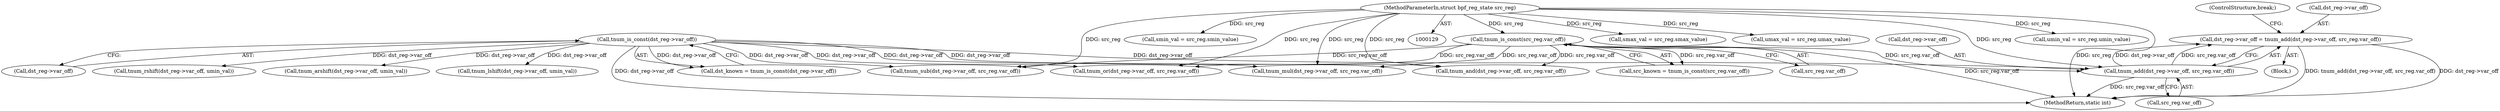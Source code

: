 digraph "0_linux_b799207e1e1816b09e7a5920fbb2d5fcf6edd681@pointer" {
"1000330" [label="(Call,dst_reg->var_off = tnum_add(dst_reg->var_off, src_reg.var_off))"];
"1000334" [label="(Call,tnum_add(dst_reg->var_off, src_reg.var_off))"];
"1000205" [label="(Call,tnum_is_const(dst_reg->var_off))"];
"1000199" [label="(Call,tnum_is_const(src_reg.var_off))"];
"1000133" [label="(MethodParameterIn,struct bpf_reg_state src_reg)"];
"1000205" [label="(Call,tnum_is_const(dst_reg->var_off))"];
"1000254" [label="(Block,)"];
"1000182" [label="(Call,smax_val = src_reg.smax_value)"];
"1000203" [label="(Call,dst_known = tnum_is_const(dst_reg->var_off))"];
"1000331" [label="(Call,dst_reg->var_off)"];
"1000330" [label="(Call,dst_reg->var_off = tnum_add(dst_reg->var_off, src_reg.var_off))"];
"1000206" [label="(Call,dst_reg->var_off)"];
"1000192" [label="(Call,umax_val = src_reg.umax_value)"];
"1000187" [label="(Call,umin_val = src_reg.umin_value)"];
"1000411" [label="(Call,tnum_sub(dst_reg->var_off, src_reg.var_off))"];
"1000200" [label="(Call,src_reg.var_off)"];
"1000620" [label="(Call,tnum_or(dst_reg->var_off, src_reg.var_off))"];
"1000334" [label="(Call,tnum_add(dst_reg->var_off, src_reg.var_off))"];
"1000177" [label="(Call,smin_val = src_reg.smin_value)"];
"1000776" [label="(Call,tnum_rshift(dst_reg->var_off, umin_val))"];
"1000335" [label="(Call,dst_reg->var_off)"];
"1000864" [label="(MethodReturn,static int)"];
"1000424" [label="(Call,tnum_mul(dst_reg->var_off, src_reg.var_off))"];
"1000341" [label="(ControlStructure,break;)"];
"1000199" [label="(Call,tnum_is_const(src_reg.var_off))"];
"1000197" [label="(Call,src_known = tnum_is_const(src_reg.var_off))"];
"1000821" [label="(Call,tnum_arshift(dst_reg->var_off, umin_val))"];
"1000338" [label="(Call,src_reg.var_off)"];
"1000133" [label="(MethodParameterIn,struct bpf_reg_state src_reg)"];
"1000741" [label="(Call,tnum_lshift(dst_reg->var_off, umin_val))"];
"1000531" [label="(Call,tnum_and(dst_reg->var_off, src_reg.var_off))"];
"1000330" -> "1000254"  [label="AST: "];
"1000330" -> "1000334"  [label="CFG: "];
"1000331" -> "1000330"  [label="AST: "];
"1000334" -> "1000330"  [label="AST: "];
"1000341" -> "1000330"  [label="CFG: "];
"1000330" -> "1000864"  [label="DDG: tnum_add(dst_reg->var_off, src_reg.var_off)"];
"1000330" -> "1000864"  [label="DDG: dst_reg->var_off"];
"1000334" -> "1000330"  [label="DDG: dst_reg->var_off"];
"1000334" -> "1000330"  [label="DDG: src_reg.var_off"];
"1000334" -> "1000338"  [label="CFG: "];
"1000335" -> "1000334"  [label="AST: "];
"1000338" -> "1000334"  [label="AST: "];
"1000334" -> "1000864"  [label="DDG: src_reg.var_off"];
"1000205" -> "1000334"  [label="DDG: dst_reg->var_off"];
"1000199" -> "1000334"  [label="DDG: src_reg.var_off"];
"1000133" -> "1000334"  [label="DDG: src_reg"];
"1000205" -> "1000203"  [label="AST: "];
"1000205" -> "1000206"  [label="CFG: "];
"1000206" -> "1000205"  [label="AST: "];
"1000203" -> "1000205"  [label="CFG: "];
"1000205" -> "1000864"  [label="DDG: dst_reg->var_off"];
"1000205" -> "1000203"  [label="DDG: dst_reg->var_off"];
"1000205" -> "1000411"  [label="DDG: dst_reg->var_off"];
"1000205" -> "1000424"  [label="DDG: dst_reg->var_off"];
"1000205" -> "1000531"  [label="DDG: dst_reg->var_off"];
"1000205" -> "1000620"  [label="DDG: dst_reg->var_off"];
"1000205" -> "1000741"  [label="DDG: dst_reg->var_off"];
"1000205" -> "1000776"  [label="DDG: dst_reg->var_off"];
"1000205" -> "1000821"  [label="DDG: dst_reg->var_off"];
"1000199" -> "1000197"  [label="AST: "];
"1000199" -> "1000200"  [label="CFG: "];
"1000200" -> "1000199"  [label="AST: "];
"1000197" -> "1000199"  [label="CFG: "];
"1000199" -> "1000864"  [label="DDG: src_reg.var_off"];
"1000199" -> "1000197"  [label="DDG: src_reg.var_off"];
"1000133" -> "1000199"  [label="DDG: src_reg"];
"1000199" -> "1000411"  [label="DDG: src_reg.var_off"];
"1000199" -> "1000424"  [label="DDG: src_reg.var_off"];
"1000199" -> "1000531"  [label="DDG: src_reg.var_off"];
"1000199" -> "1000620"  [label="DDG: src_reg.var_off"];
"1000133" -> "1000129"  [label="AST: "];
"1000133" -> "1000864"  [label="DDG: src_reg"];
"1000133" -> "1000177"  [label="DDG: src_reg"];
"1000133" -> "1000182"  [label="DDG: src_reg"];
"1000133" -> "1000187"  [label="DDG: src_reg"];
"1000133" -> "1000192"  [label="DDG: src_reg"];
"1000133" -> "1000411"  [label="DDG: src_reg"];
"1000133" -> "1000424"  [label="DDG: src_reg"];
"1000133" -> "1000531"  [label="DDG: src_reg"];
"1000133" -> "1000620"  [label="DDG: src_reg"];
}
